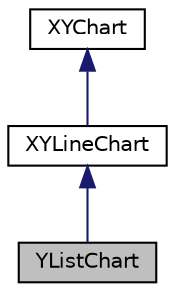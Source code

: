digraph "YListChart"
{
 // INTERACTIVE_SVG=YES
  bgcolor="transparent";
  edge [fontname="Helvetica",fontsize="10",labelfontname="Helvetica",labelfontsize="10"];
  node [fontname="Helvetica",fontsize="10",shape=record];
  Node0 [label="YListChart",height=0.2,width=0.4,color="black", fillcolor="grey75", style="filled", fontcolor="black"];
  Node1 -> Node0 [dir="back",color="midnightblue",fontsize="10",style="solid",fontname="Helvetica"];
  Node1 [label="XYLineChart",height=0.2,width=0.4,color="black",URL="$d6/d2c/classumontreal_1_1ssj_1_1charts_1_1XYLineChart.html",tooltip="This class provides tools to create and manage curve plots. "];
  Node2 -> Node1 [dir="back",color="midnightblue",fontsize="10",style="solid",fontname="Helvetica"];
  Node2 [label="XYChart",height=0.2,width=0.4,color="black",URL="$d9/d14/classumontreal_1_1ssj_1_1charts_1_1XYChart.html",tooltip="This class provides tools to create charts from data in a simple way. "];
}
